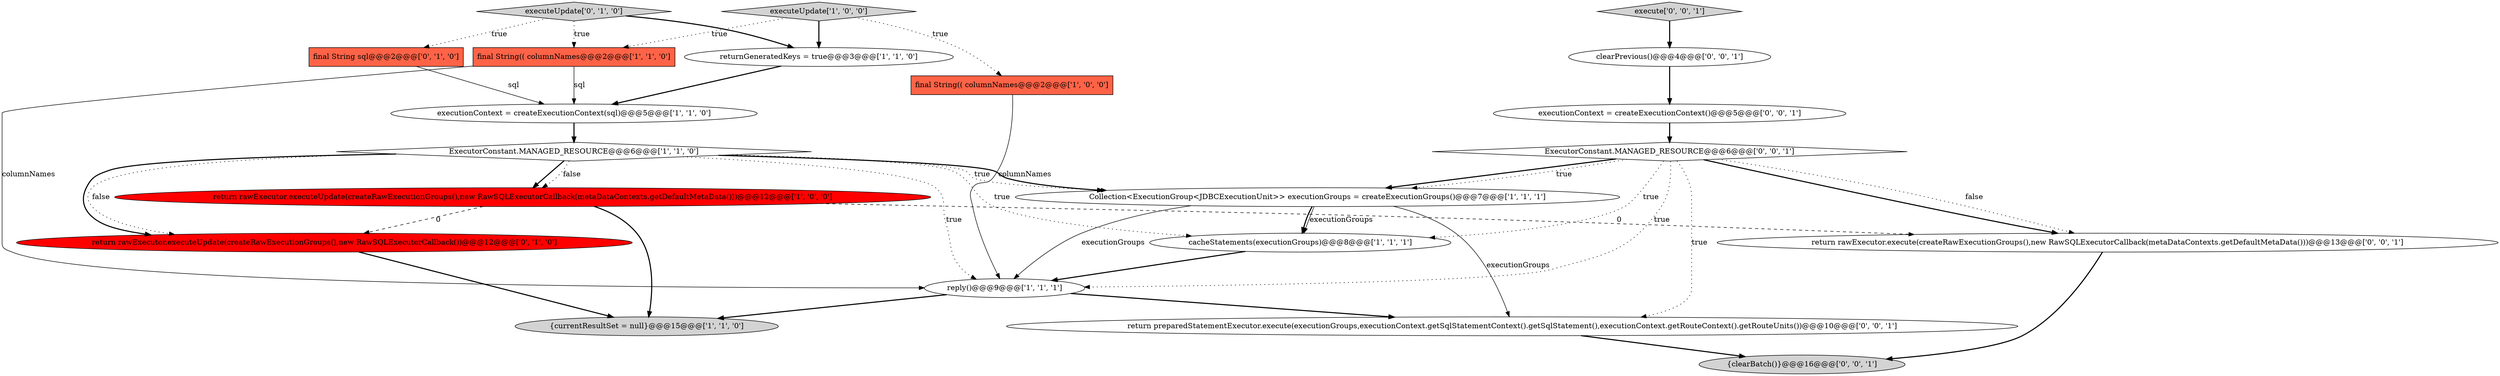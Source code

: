 digraph {
8 [style = filled, label = "executeUpdate['1', '0', '0']", fillcolor = lightgray, shape = diamond image = "AAA0AAABBB1BBB"];
18 [style = filled, label = "return preparedStatementExecutor.execute(executionGroups,executionContext.getSqlStatementContext().getSqlStatement(),executionContext.getRouteContext().getRouteUnits())@@@10@@@['0', '0', '1']", fillcolor = white, shape = ellipse image = "AAA0AAABBB3BBB"];
9 [style = filled, label = "cacheStatements(executionGroups)@@@8@@@['1', '1', '1']", fillcolor = white, shape = ellipse image = "AAA0AAABBB1BBB"];
13 [style = filled, label = "executeUpdate['0', '1', '0']", fillcolor = lightgray, shape = diamond image = "AAA0AAABBB2BBB"];
15 [style = filled, label = "clearPrevious()@@@4@@@['0', '0', '1']", fillcolor = white, shape = ellipse image = "AAA0AAABBB3BBB"];
12 [style = filled, label = "final String sql@@@2@@@['0', '1', '0']", fillcolor = tomato, shape = box image = "AAA0AAABBB2BBB"];
4 [style = filled, label = "final String(( columnNames@@@2@@@['1', '1', '0']", fillcolor = tomato, shape = box image = "AAA0AAABBB1BBB"];
5 [style = filled, label = "ExecutorConstant.MANAGED_RESOURCE@@@6@@@['1', '1', '0']", fillcolor = white, shape = diamond image = "AAA0AAABBB1BBB"];
3 [style = filled, label = "return rawExecutor.executeUpdate(createRawExecutionGroups(),new RawSQLExecutorCallback(metaDataContexts.getDefaultMetaData()))@@@12@@@['1', '0', '0']", fillcolor = red, shape = ellipse image = "AAA1AAABBB1BBB"];
11 [style = filled, label = "return rawExecutor.executeUpdate(createRawExecutionGroups(),new RawSQLExecutorCallback())@@@12@@@['0', '1', '0']", fillcolor = red, shape = ellipse image = "AAA1AAABBB2BBB"];
2 [style = filled, label = "reply()@@@9@@@['1', '1', '1']", fillcolor = white, shape = ellipse image = "AAA0AAABBB1BBB"];
1 [style = filled, label = "{currentResultSet = null}@@@15@@@['1', '1', '0']", fillcolor = lightgray, shape = ellipse image = "AAA0AAABBB1BBB"];
6 [style = filled, label = "executionContext = createExecutionContext(sql)@@@5@@@['1', '1', '0']", fillcolor = white, shape = ellipse image = "AAA0AAABBB1BBB"];
0 [style = filled, label = "final String(( columnNames@@@2@@@['1', '0', '0']", fillcolor = tomato, shape = box image = "AAA0AAABBB1BBB"];
16 [style = filled, label = "executionContext = createExecutionContext()@@@5@@@['0', '0', '1']", fillcolor = white, shape = ellipse image = "AAA0AAABBB3BBB"];
20 [style = filled, label = "return rawExecutor.execute(createRawExecutionGroups(),new RawSQLExecutorCallback(metaDataContexts.getDefaultMetaData()))@@@13@@@['0', '0', '1']", fillcolor = white, shape = ellipse image = "AAA0AAABBB3BBB"];
17 [style = filled, label = "ExecutorConstant.MANAGED_RESOURCE@@@6@@@['0', '0', '1']", fillcolor = white, shape = diamond image = "AAA0AAABBB3BBB"];
14 [style = filled, label = "{clearBatch()}@@@16@@@['0', '0', '1']", fillcolor = lightgray, shape = ellipse image = "AAA0AAABBB3BBB"];
7 [style = filled, label = "returnGeneratedKeys = true@@@3@@@['1', '1', '0']", fillcolor = white, shape = ellipse image = "AAA0AAABBB1BBB"];
19 [style = filled, label = "execute['0', '0', '1']", fillcolor = lightgray, shape = diamond image = "AAA0AAABBB3BBB"];
10 [style = filled, label = "Collection<ExecutionGroup<JDBCExecutionUnit>> executionGroups = createExecutionGroups()@@@7@@@['1', '1', '1']", fillcolor = white, shape = ellipse image = "AAA0AAABBB1BBB"];
4->6 [style = solid, label="sql"];
5->3 [style = bold, label=""];
5->10 [style = bold, label=""];
17->10 [style = bold, label=""];
3->1 [style = bold, label=""];
17->18 [style = dotted, label="true"];
13->12 [style = dotted, label="true"];
12->6 [style = solid, label="sql"];
9->2 [style = bold, label=""];
11->1 [style = bold, label=""];
2->1 [style = bold, label=""];
5->10 [style = dotted, label="true"];
0->2 [style = solid, label="columnNames"];
5->11 [style = dotted, label="false"];
2->18 [style = bold, label=""];
20->14 [style = bold, label=""];
16->17 [style = bold, label=""];
15->16 [style = bold, label=""];
8->4 [style = dotted, label="true"];
10->2 [style = solid, label="executionGroups"];
8->7 [style = bold, label=""];
10->9 [style = solid, label="executionGroups"];
6->5 [style = bold, label=""];
17->10 [style = dotted, label="true"];
13->7 [style = bold, label=""];
17->9 [style = dotted, label="true"];
3->20 [style = dashed, label="0"];
7->6 [style = bold, label=""];
5->3 [style = dotted, label="false"];
5->9 [style = dotted, label="true"];
8->0 [style = dotted, label="true"];
10->9 [style = bold, label=""];
5->11 [style = bold, label=""];
17->2 [style = dotted, label="true"];
19->15 [style = bold, label=""];
3->11 [style = dashed, label="0"];
10->18 [style = solid, label="executionGroups"];
4->2 [style = solid, label="columnNames"];
18->14 [style = bold, label=""];
13->4 [style = dotted, label="true"];
5->2 [style = dotted, label="true"];
17->20 [style = bold, label=""];
17->20 [style = dotted, label="false"];
}
